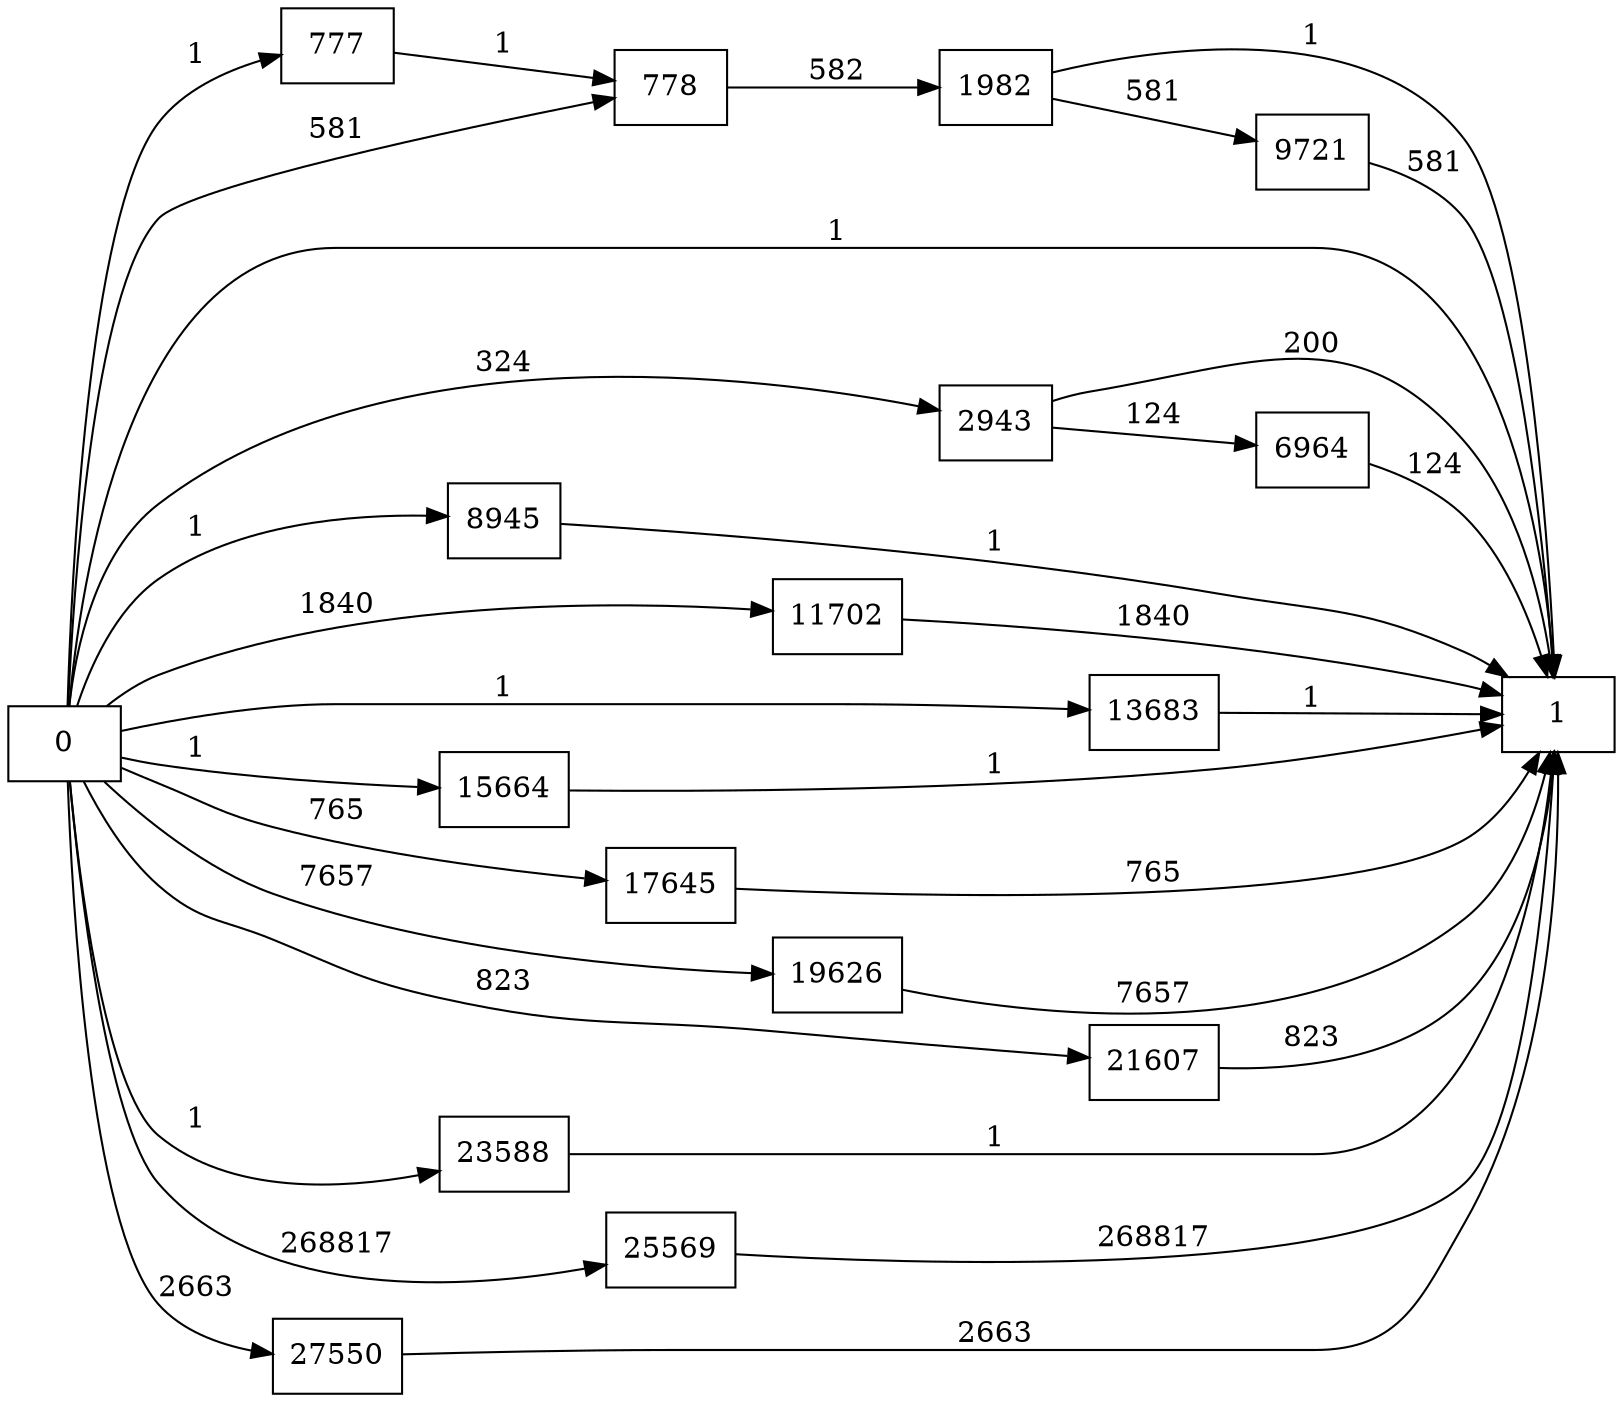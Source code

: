 digraph {
	graph [rankdir=LR]
	node [shape=rectangle]
	777 -> 778 [label=1]
	778 -> 1982 [label=582]
	1982 -> 1 [label=1]
	1982 -> 9721 [label=581]
	2943 -> 1 [label=200]
	2943 -> 6964 [label=124]
	6964 -> 1 [label=124]
	8945 -> 1 [label=1]
	9721 -> 1 [label=581]
	11702 -> 1 [label=1840]
	13683 -> 1 [label=1]
	15664 -> 1 [label=1]
	17645 -> 1 [label=765]
	19626 -> 1 [label=7657]
	21607 -> 1 [label=823]
	23588 -> 1 [label=1]
	25569 -> 1 [label=268817]
	27550 -> 1 [label=2663]
	0 -> 778 [label=581]
	0 -> 777 [label=1]
	0 -> 2943 [label=324]
	0 -> 1 [label=1]
	0 -> 8945 [label=1]
	0 -> 11702 [label=1840]
	0 -> 13683 [label=1]
	0 -> 15664 [label=1]
	0 -> 17645 [label=765]
	0 -> 19626 [label=7657]
	0 -> 21607 [label=823]
	0 -> 23588 [label=1]
	0 -> 25569 [label=268817]
	0 -> 27550 [label=2663]
}
